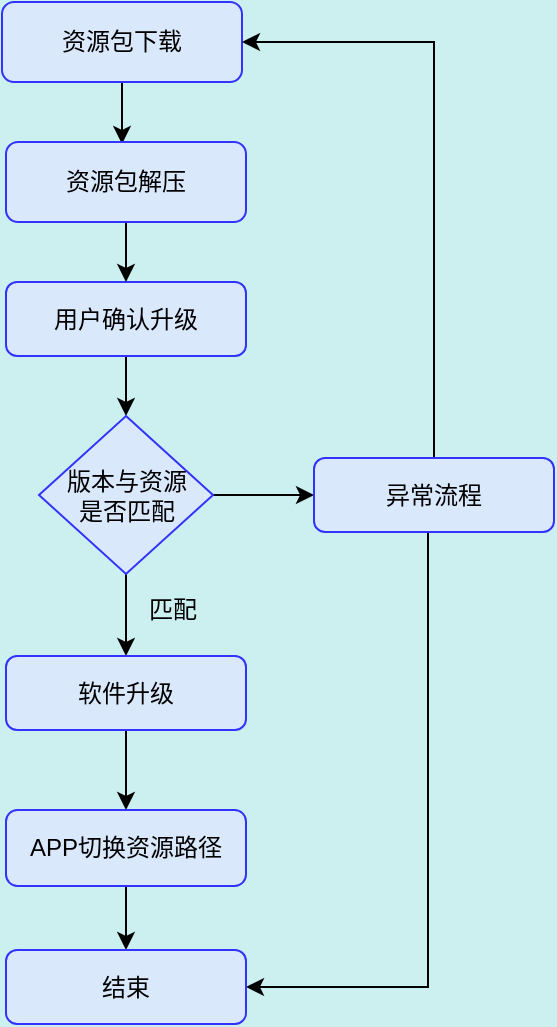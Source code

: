 <mxfile version="20.6.0" type="github">
  <diagram id="C5RBs43oDa-KdzZeNtuy" name="Page-1">
    <mxGraphModel dx="1050" dy="623" grid="0" gridSize="10" guides="1" tooltips="1" connect="1" arrows="1" fold="1" page="1" pageScale="1" pageWidth="827" pageHeight="1169" background="#CCF0F0" math="0" shadow="0">
      <root>
        <mxCell id="WIyWlLk6GJQsqaUBKTNV-0" />
        <mxCell id="WIyWlLk6GJQsqaUBKTNV-1" parent="WIyWlLk6GJQsqaUBKTNV-0" />
        <mxCell id="zgvPgR7icqviBxLPAKNY-15" value="" style="edgeStyle=orthogonalEdgeStyle;rounded=0;orthogonalLoop=1;jettySize=auto;html=1;" edge="1" parent="WIyWlLk6GJQsqaUBKTNV-1" source="WIyWlLk6GJQsqaUBKTNV-7" target="zgvPgR7icqviBxLPAKNY-14">
          <mxGeometry relative="1" as="geometry" />
        </mxCell>
        <mxCell id="WIyWlLk6GJQsqaUBKTNV-7" value="用户确认升级" style="rounded=1;whiteSpace=wrap;html=1;fontSize=12;glass=0;strokeWidth=1;shadow=0;fillColor=#dae8fc;strokeColor=#3333FF;" parent="WIyWlLk6GJQsqaUBKTNV-1" vertex="1">
          <mxGeometry x="272" y="270" width="120" height="37" as="geometry" />
        </mxCell>
        <mxCell id="zgvPgR7icqviBxLPAKNY-8" value="" style="edgeStyle=orthogonalEdgeStyle;rounded=0;orthogonalLoop=1;jettySize=auto;html=1;" edge="1" parent="WIyWlLk6GJQsqaUBKTNV-1" source="zgvPgR7icqviBxLPAKNY-7">
          <mxGeometry relative="1" as="geometry">
            <mxPoint x="330" y="201" as="targetPoint" />
          </mxGeometry>
        </mxCell>
        <mxCell id="zgvPgR7icqviBxLPAKNY-7" value="资源包下载" style="rounded=1;whiteSpace=wrap;html=1;fontSize=12;glass=0;strokeWidth=1;shadow=0;fillColor=#dae8fc;strokeColor=#3333FF;" vertex="1" parent="WIyWlLk6GJQsqaUBKTNV-1">
          <mxGeometry x="270" y="130" width="120" height="40" as="geometry" />
        </mxCell>
        <mxCell id="zgvPgR7icqviBxLPAKNY-13" value="" style="edgeStyle=orthogonalEdgeStyle;rounded=0;orthogonalLoop=1;jettySize=auto;html=1;" edge="1" parent="WIyWlLk6GJQsqaUBKTNV-1" source="zgvPgR7icqviBxLPAKNY-10" target="WIyWlLk6GJQsqaUBKTNV-7">
          <mxGeometry relative="1" as="geometry" />
        </mxCell>
        <mxCell id="zgvPgR7icqviBxLPAKNY-10" value="资源包解压" style="rounded=1;whiteSpace=wrap;html=1;fontSize=12;glass=0;strokeWidth=1;shadow=0;fillColor=#dae8fc;strokeColor=#3333FF;" vertex="1" parent="WIyWlLk6GJQsqaUBKTNV-1">
          <mxGeometry x="272" y="200" width="120" height="40" as="geometry" />
        </mxCell>
        <mxCell id="zgvPgR7icqviBxLPAKNY-21" value="" style="edgeStyle=orthogonalEdgeStyle;rounded=0;orthogonalLoop=1;jettySize=auto;html=1;" edge="1" parent="WIyWlLk6GJQsqaUBKTNV-1" source="zgvPgR7icqviBxLPAKNY-14" target="zgvPgR7icqviBxLPAKNY-20">
          <mxGeometry relative="1" as="geometry" />
        </mxCell>
        <mxCell id="zgvPgR7icqviBxLPAKNY-29" style="edgeStyle=orthogonalEdgeStyle;rounded=0;orthogonalLoop=1;jettySize=auto;html=1;exitX=1;exitY=0.5;exitDx=0;exitDy=0;entryX=0;entryY=0.5;entryDx=0;entryDy=0;" edge="1" parent="WIyWlLk6GJQsqaUBKTNV-1" source="zgvPgR7icqviBxLPAKNY-14" target="zgvPgR7icqviBxLPAKNY-28">
          <mxGeometry relative="1" as="geometry" />
        </mxCell>
        <mxCell id="zgvPgR7icqviBxLPAKNY-14" value="版本与资源&lt;br&gt;是否匹配" style="rhombus;whiteSpace=wrap;html=1;strokeColor=#3333FF;fillColor=#dae8fc;" vertex="1" parent="WIyWlLk6GJQsqaUBKTNV-1">
          <mxGeometry x="288.5" y="337" width="87" height="79" as="geometry" />
        </mxCell>
        <mxCell id="zgvPgR7icqviBxLPAKNY-27" value="" style="edgeStyle=orthogonalEdgeStyle;rounded=0;orthogonalLoop=1;jettySize=auto;html=1;" edge="1" parent="WIyWlLk6GJQsqaUBKTNV-1" source="zgvPgR7icqviBxLPAKNY-20" target="zgvPgR7icqviBxLPAKNY-26">
          <mxGeometry relative="1" as="geometry" />
        </mxCell>
        <mxCell id="zgvPgR7icqviBxLPAKNY-20" value="软件升级" style="rounded=1;whiteSpace=wrap;html=1;fontSize=12;glass=0;strokeWidth=1;shadow=0;fillColor=#dae8fc;strokeColor=#3333FF;" vertex="1" parent="WIyWlLk6GJQsqaUBKTNV-1">
          <mxGeometry x="272" y="457" width="120" height="37" as="geometry" />
        </mxCell>
        <mxCell id="zgvPgR7icqviBxLPAKNY-23" value="匹配" style="text;html=1;strokeColor=none;fillColor=none;align=center;verticalAlign=middle;whiteSpace=wrap;rounded=0;" vertex="1" parent="WIyWlLk6GJQsqaUBKTNV-1">
          <mxGeometry x="332" y="425" width="47" height="17" as="geometry" />
        </mxCell>
        <mxCell id="zgvPgR7icqviBxLPAKNY-31" value="" style="edgeStyle=orthogonalEdgeStyle;rounded=0;orthogonalLoop=1;jettySize=auto;html=1;" edge="1" parent="WIyWlLk6GJQsqaUBKTNV-1" source="zgvPgR7icqviBxLPAKNY-26" target="zgvPgR7icqviBxLPAKNY-30">
          <mxGeometry relative="1" as="geometry" />
        </mxCell>
        <mxCell id="zgvPgR7icqviBxLPAKNY-26" value="APP切换资源路径" style="rounded=1;whiteSpace=wrap;html=1;fontSize=12;glass=0;strokeWidth=1;shadow=0;fillColor=#dae8fc;strokeColor=#3333FF;" vertex="1" parent="WIyWlLk6GJQsqaUBKTNV-1">
          <mxGeometry x="272" y="534" width="120" height="38" as="geometry" />
        </mxCell>
        <mxCell id="zgvPgR7icqviBxLPAKNY-36" style="edgeStyle=orthogonalEdgeStyle;rounded=0;orthogonalLoop=1;jettySize=auto;html=1;exitX=0.5;exitY=0;exitDx=0;exitDy=0;entryX=1;entryY=0.5;entryDx=0;entryDy=0;" edge="1" parent="WIyWlLk6GJQsqaUBKTNV-1" source="zgvPgR7icqviBxLPAKNY-28" target="zgvPgR7icqviBxLPAKNY-7">
          <mxGeometry relative="1" as="geometry" />
        </mxCell>
        <mxCell id="zgvPgR7icqviBxLPAKNY-37" style="edgeStyle=orthogonalEdgeStyle;rounded=0;orthogonalLoop=1;jettySize=auto;html=1;entryX=1;entryY=0.5;entryDx=0;entryDy=0;" edge="1" parent="WIyWlLk6GJQsqaUBKTNV-1" source="zgvPgR7icqviBxLPAKNY-28" target="zgvPgR7icqviBxLPAKNY-30">
          <mxGeometry relative="1" as="geometry">
            <Array as="points">
              <mxPoint x="483" y="623" />
            </Array>
          </mxGeometry>
        </mxCell>
        <mxCell id="zgvPgR7icqviBxLPAKNY-28" value="异常流程" style="rounded=1;whiteSpace=wrap;html=1;fontSize=12;glass=0;strokeWidth=1;shadow=0;fillColor=#dae8fc;strokeColor=#3333FF;" vertex="1" parent="WIyWlLk6GJQsqaUBKTNV-1">
          <mxGeometry x="426" y="358" width="120" height="37" as="geometry" />
        </mxCell>
        <mxCell id="zgvPgR7icqviBxLPAKNY-30" value="结束" style="rounded=1;whiteSpace=wrap;html=1;fontSize=12;glass=0;strokeWidth=1;shadow=0;fillColor=#dae8fc;strokeColor=#3333FF;" vertex="1" parent="WIyWlLk6GJQsqaUBKTNV-1">
          <mxGeometry x="272" y="604" width="120" height="37" as="geometry" />
        </mxCell>
      </root>
    </mxGraphModel>
  </diagram>
</mxfile>
